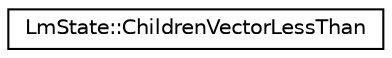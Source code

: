 digraph "Graphical Class Hierarchy"
{
  edge [fontname="Helvetica",fontsize="10",labelfontname="Helvetica",labelfontsize="10"];
  node [fontname="Helvetica",fontsize="10",shape=record];
  rankdir="LR";
  Node0 [label="LmState::ChildrenVectorLessThan",height=0.2,width=0.4,color="black", fillcolor="white", style="filled",URL="$structkaldi_1_1LmState_1_1ChildrenVectorLessThan.html"];
}
